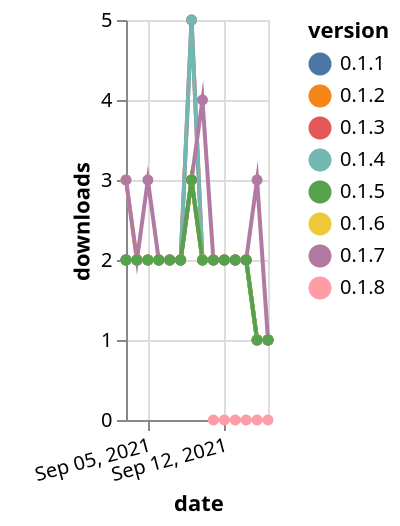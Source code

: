 {"$schema": "https://vega.github.io/schema/vega-lite/v5.json", "description": "A simple bar chart with embedded data.", "data": {"values": [{"date": "2021-09-03", "total": 843, "delta": 2, "version": "0.1.3"}, {"date": "2021-09-04", "total": 845, "delta": 2, "version": "0.1.3"}, {"date": "2021-09-05", "total": 847, "delta": 2, "version": "0.1.3"}, {"date": "2021-09-06", "total": 849, "delta": 2, "version": "0.1.3"}, {"date": "2021-09-07", "total": 851, "delta": 2, "version": "0.1.3"}, {"date": "2021-09-08", "total": 853, "delta": 2, "version": "0.1.3"}, {"date": "2021-09-09", "total": 858, "delta": 5, "version": "0.1.3"}, {"date": "2021-09-10", "total": 860, "delta": 2, "version": "0.1.3"}, {"date": "2021-09-11", "total": 862, "delta": 2, "version": "0.1.3"}, {"date": "2021-09-12", "total": 864, "delta": 2, "version": "0.1.3"}, {"date": "2021-09-13", "total": 866, "delta": 2, "version": "0.1.3"}, {"date": "2021-09-14", "total": 868, "delta": 2, "version": "0.1.3"}, {"date": "2021-09-15", "total": 869, "delta": 1, "version": "0.1.3"}, {"date": "2021-09-16", "total": 870, "delta": 1, "version": "0.1.3"}, {"date": "2021-09-03", "total": 1131, "delta": 2, "version": "0.1.2"}, {"date": "2021-09-04", "total": 1133, "delta": 2, "version": "0.1.2"}, {"date": "2021-09-05", "total": 1135, "delta": 2, "version": "0.1.2"}, {"date": "2021-09-06", "total": 1137, "delta": 2, "version": "0.1.2"}, {"date": "2021-09-07", "total": 1139, "delta": 2, "version": "0.1.2"}, {"date": "2021-09-08", "total": 1141, "delta": 2, "version": "0.1.2"}, {"date": "2021-09-09", "total": 1144, "delta": 3, "version": "0.1.2"}, {"date": "2021-09-10", "total": 1146, "delta": 2, "version": "0.1.2"}, {"date": "2021-09-11", "total": 1148, "delta": 2, "version": "0.1.2"}, {"date": "2021-09-12", "total": 1150, "delta": 2, "version": "0.1.2"}, {"date": "2021-09-13", "total": 1152, "delta": 2, "version": "0.1.2"}, {"date": "2021-09-14", "total": 1154, "delta": 2, "version": "0.1.2"}, {"date": "2021-09-15", "total": 1155, "delta": 1, "version": "0.1.2"}, {"date": "2021-09-16", "total": 1156, "delta": 1, "version": "0.1.2"}, {"date": "2021-09-03", "total": 800, "delta": 2, "version": "0.1.4"}, {"date": "2021-09-04", "total": 802, "delta": 2, "version": "0.1.4"}, {"date": "2021-09-05", "total": 804, "delta": 2, "version": "0.1.4"}, {"date": "2021-09-06", "total": 806, "delta": 2, "version": "0.1.4"}, {"date": "2021-09-07", "total": 808, "delta": 2, "version": "0.1.4"}, {"date": "2021-09-08", "total": 810, "delta": 2, "version": "0.1.4"}, {"date": "2021-09-09", "total": 815, "delta": 5, "version": "0.1.4"}, {"date": "2021-09-10", "total": 817, "delta": 2, "version": "0.1.4"}, {"date": "2021-09-11", "total": 819, "delta": 2, "version": "0.1.4"}, {"date": "2021-09-12", "total": 821, "delta": 2, "version": "0.1.4"}, {"date": "2021-09-13", "total": 823, "delta": 2, "version": "0.1.4"}, {"date": "2021-09-14", "total": 825, "delta": 2, "version": "0.1.4"}, {"date": "2021-09-15", "total": 826, "delta": 1, "version": "0.1.4"}, {"date": "2021-09-16", "total": 827, "delta": 1, "version": "0.1.4"}, {"date": "2021-09-03", "total": 1421, "delta": 2, "version": "0.1.1"}, {"date": "2021-09-04", "total": 1423, "delta": 2, "version": "0.1.1"}, {"date": "2021-09-05", "total": 1425, "delta": 2, "version": "0.1.1"}, {"date": "2021-09-06", "total": 1427, "delta": 2, "version": "0.1.1"}, {"date": "2021-09-07", "total": 1429, "delta": 2, "version": "0.1.1"}, {"date": "2021-09-08", "total": 1431, "delta": 2, "version": "0.1.1"}, {"date": "2021-09-09", "total": 1434, "delta": 3, "version": "0.1.1"}, {"date": "2021-09-10", "total": 1436, "delta": 2, "version": "0.1.1"}, {"date": "2021-09-11", "total": 1438, "delta": 2, "version": "0.1.1"}, {"date": "2021-09-12", "total": 1440, "delta": 2, "version": "0.1.1"}, {"date": "2021-09-13", "total": 1442, "delta": 2, "version": "0.1.1"}, {"date": "2021-09-14", "total": 1444, "delta": 2, "version": "0.1.1"}, {"date": "2021-09-15", "total": 1445, "delta": 1, "version": "0.1.1"}, {"date": "2021-09-16", "total": 1446, "delta": 1, "version": "0.1.1"}, {"date": "2021-09-03", "total": 271, "delta": 3, "version": "0.1.6"}, {"date": "2021-09-04", "total": 273, "delta": 2, "version": "0.1.6"}, {"date": "2021-09-05", "total": 275, "delta": 2, "version": "0.1.6"}, {"date": "2021-09-06", "total": 277, "delta": 2, "version": "0.1.6"}, {"date": "2021-09-07", "total": 279, "delta": 2, "version": "0.1.6"}, {"date": "2021-09-08", "total": 281, "delta": 2, "version": "0.1.6"}, {"date": "2021-09-09", "total": 284, "delta": 3, "version": "0.1.6"}, {"date": "2021-09-10", "total": 286, "delta": 2, "version": "0.1.6"}, {"date": "2021-09-11", "total": 288, "delta": 2, "version": "0.1.6"}, {"date": "2021-09-12", "total": 290, "delta": 2, "version": "0.1.6"}, {"date": "2021-09-13", "total": 292, "delta": 2, "version": "0.1.6"}, {"date": "2021-09-14", "total": 294, "delta": 2, "version": "0.1.6"}, {"date": "2021-09-15", "total": 295, "delta": 1, "version": "0.1.6"}, {"date": "2021-09-16", "total": 296, "delta": 1, "version": "0.1.6"}, {"date": "2021-09-03", "total": 142, "delta": 3, "version": "0.1.7"}, {"date": "2021-09-04", "total": 144, "delta": 2, "version": "0.1.7"}, {"date": "2021-09-05", "total": 147, "delta": 3, "version": "0.1.7"}, {"date": "2021-09-06", "total": 149, "delta": 2, "version": "0.1.7"}, {"date": "2021-09-07", "total": 151, "delta": 2, "version": "0.1.7"}, {"date": "2021-09-08", "total": 153, "delta": 2, "version": "0.1.7"}, {"date": "2021-09-09", "total": 156, "delta": 3, "version": "0.1.7"}, {"date": "2021-09-10", "total": 160, "delta": 4, "version": "0.1.7"}, {"date": "2021-09-11", "total": 162, "delta": 2, "version": "0.1.7"}, {"date": "2021-09-12", "total": 164, "delta": 2, "version": "0.1.7"}, {"date": "2021-09-13", "total": 166, "delta": 2, "version": "0.1.7"}, {"date": "2021-09-14", "total": 168, "delta": 2, "version": "0.1.7"}, {"date": "2021-09-15", "total": 171, "delta": 3, "version": "0.1.7"}, {"date": "2021-09-16", "total": 172, "delta": 1, "version": "0.1.7"}, {"date": "2021-09-11", "total": 20, "delta": 0, "version": "0.1.8"}, {"date": "2021-09-12", "total": 24, "delta": 0, "version": "0.1.8"}, {"date": "2021-09-13", "total": 28, "delta": 0, "version": "0.1.8"}, {"date": "2021-09-14", "total": 45, "delta": 0, "version": "0.1.8"}, {"date": "2021-09-15", "total": 47, "delta": 0, "version": "0.1.8"}, {"date": "2021-09-16", "total": 50, "delta": 0, "version": "0.1.8"}, {"date": "2021-09-03", "total": 348, "delta": 2, "version": "0.1.5"}, {"date": "2021-09-04", "total": 350, "delta": 2, "version": "0.1.5"}, {"date": "2021-09-05", "total": 352, "delta": 2, "version": "0.1.5"}, {"date": "2021-09-06", "total": 354, "delta": 2, "version": "0.1.5"}, {"date": "2021-09-07", "total": 356, "delta": 2, "version": "0.1.5"}, {"date": "2021-09-08", "total": 358, "delta": 2, "version": "0.1.5"}, {"date": "2021-09-09", "total": 361, "delta": 3, "version": "0.1.5"}, {"date": "2021-09-10", "total": 363, "delta": 2, "version": "0.1.5"}, {"date": "2021-09-11", "total": 365, "delta": 2, "version": "0.1.5"}, {"date": "2021-09-12", "total": 367, "delta": 2, "version": "0.1.5"}, {"date": "2021-09-13", "total": 369, "delta": 2, "version": "0.1.5"}, {"date": "2021-09-14", "total": 371, "delta": 2, "version": "0.1.5"}, {"date": "2021-09-15", "total": 372, "delta": 1, "version": "0.1.5"}, {"date": "2021-09-16", "total": 373, "delta": 1, "version": "0.1.5"}]}, "width": "container", "mark": {"type": "line", "point": {"filled": true}}, "encoding": {"x": {"field": "date", "type": "temporal", "timeUnit": "yearmonthdate", "title": "date", "axis": {"labelAngle": -15}}, "y": {"field": "delta", "type": "quantitative", "title": "downloads"}, "color": {"field": "version", "type": "nominal"}, "tooltip": {"field": "delta"}}}